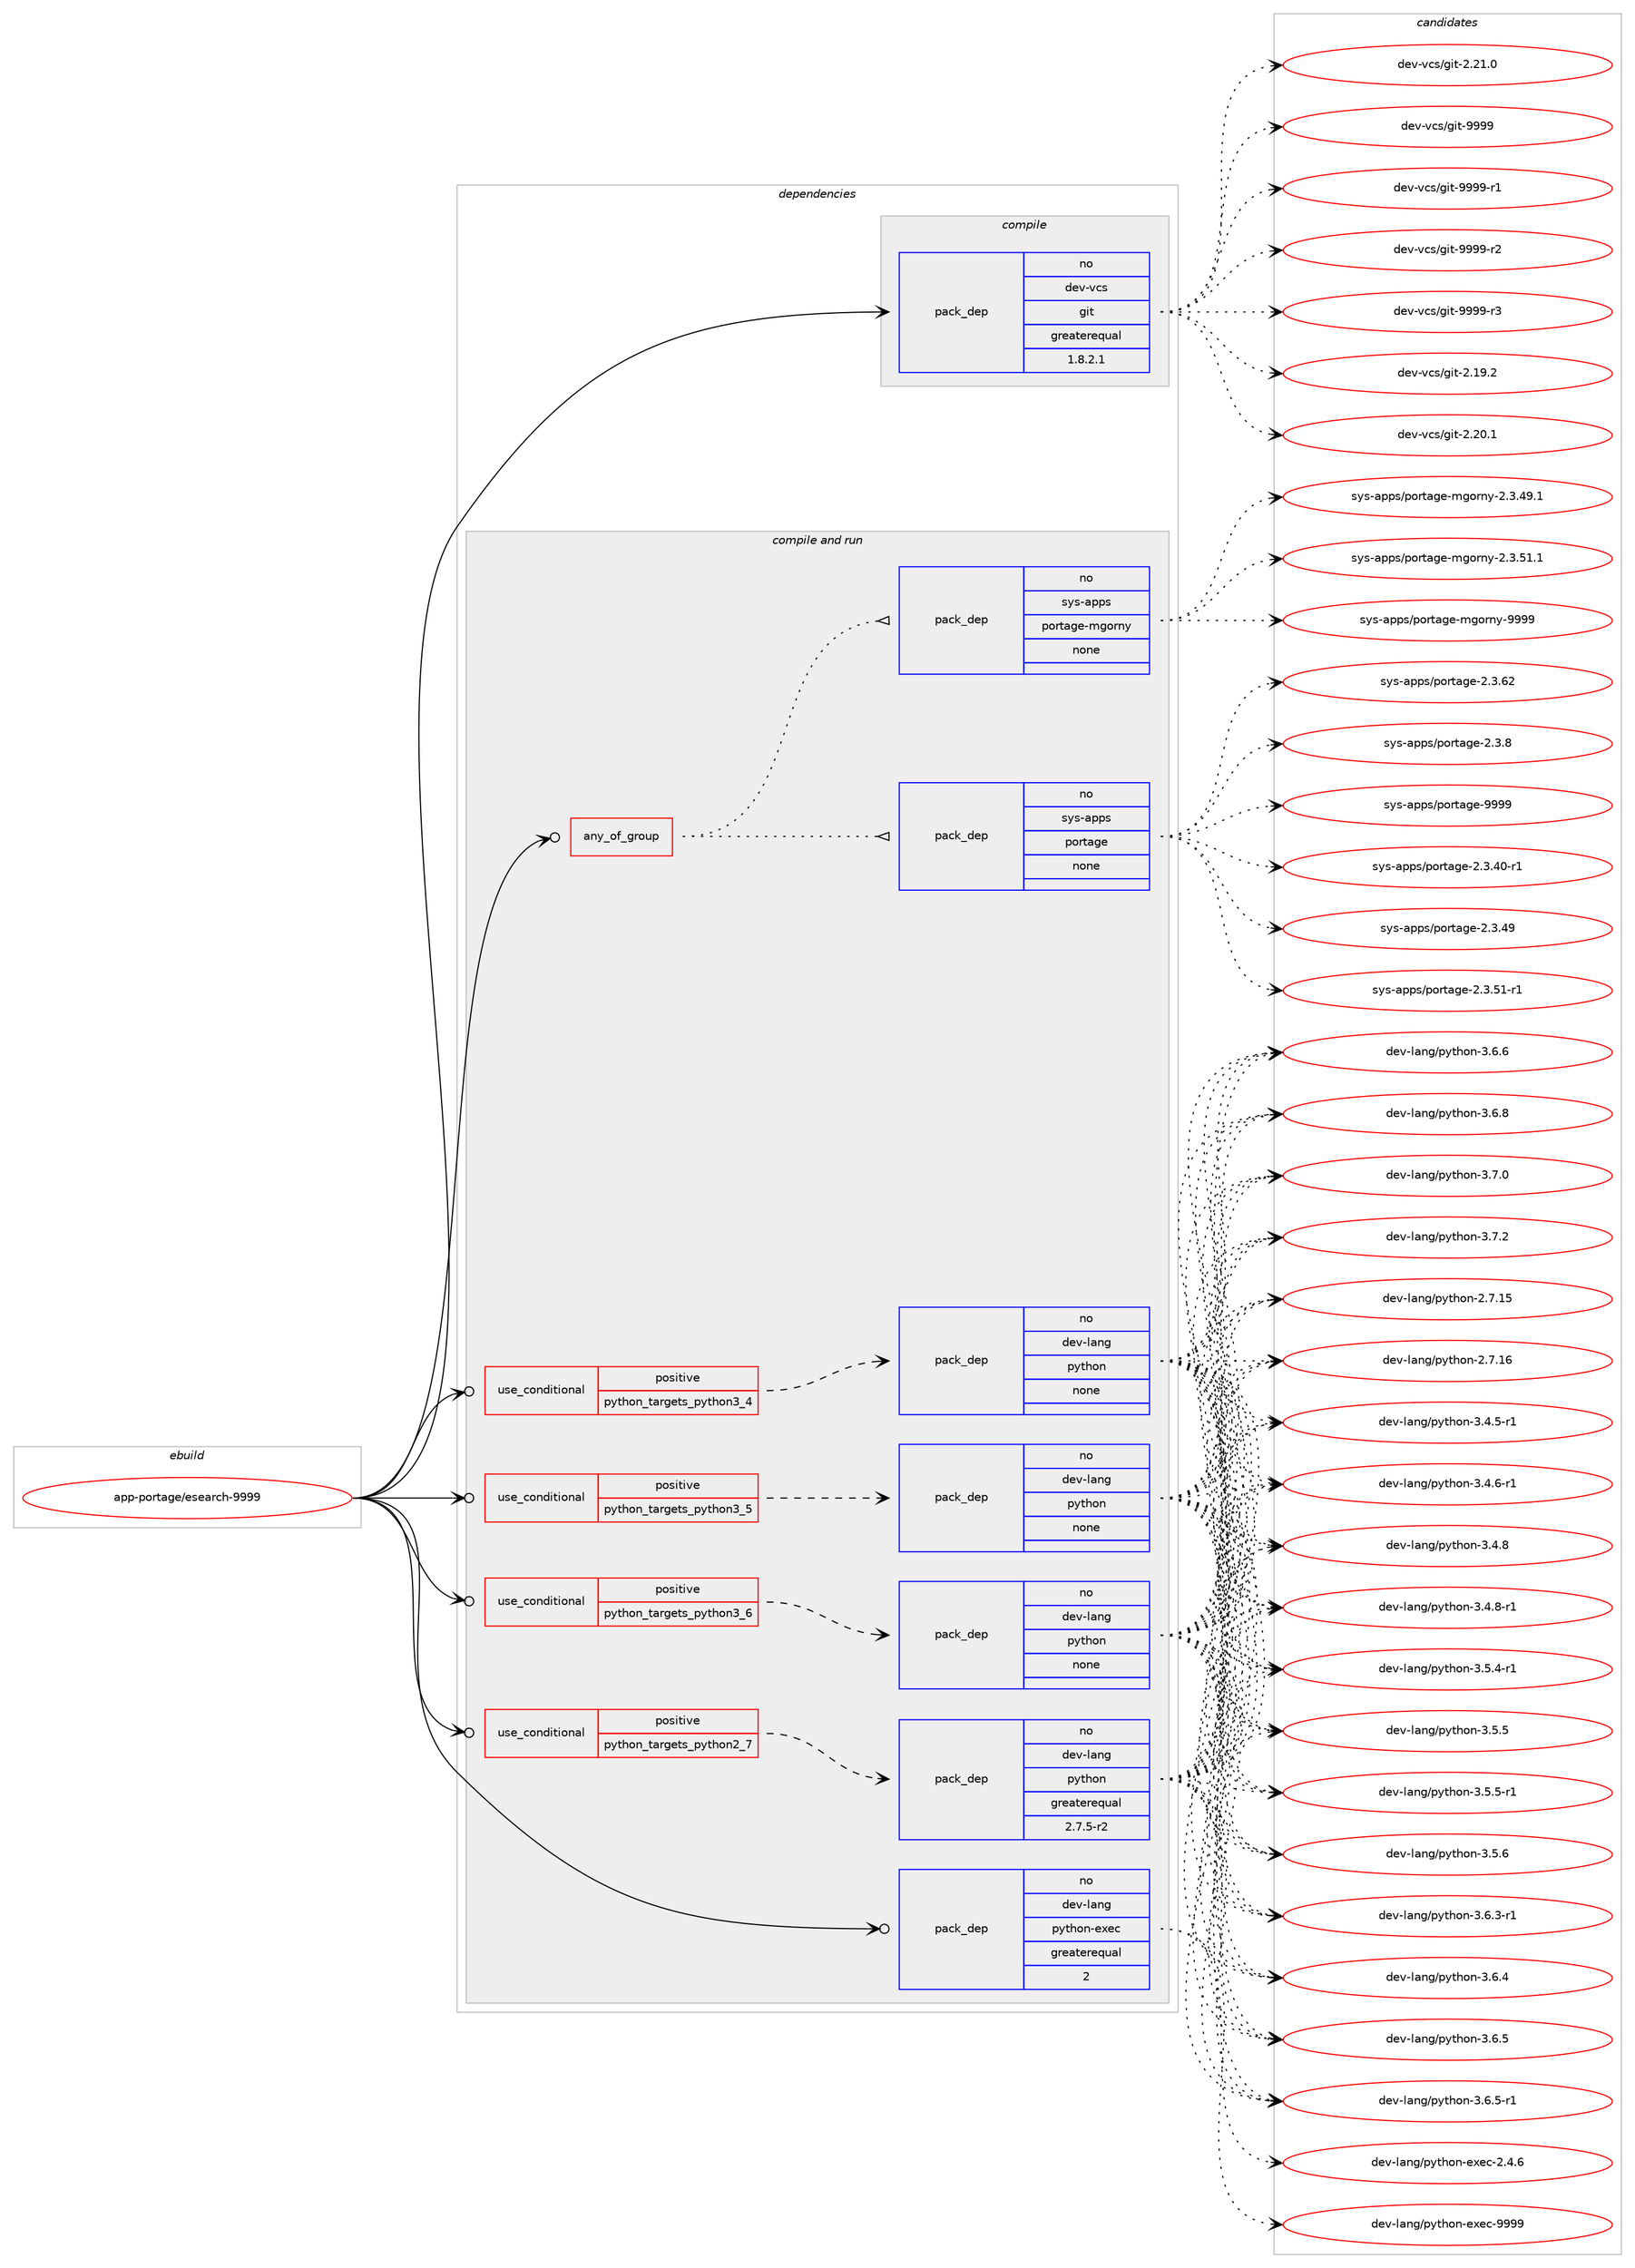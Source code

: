 digraph prolog {

# *************
# Graph options
# *************

newrank=true;
concentrate=true;
compound=true;
graph [rankdir=LR,fontname=Helvetica,fontsize=10,ranksep=1.5];#, ranksep=2.5, nodesep=0.2];
edge  [arrowhead=vee];
node  [fontname=Helvetica,fontsize=10];

# **********
# The ebuild
# **********

subgraph cluster_leftcol {
color=gray;
rank=same;
label=<<i>ebuild</i>>;
id [label="app-portage/esearch-9999", color=red, width=4, href="../app-portage/esearch-9999.svg"];
}

# ****************
# The dependencies
# ****************

subgraph cluster_midcol {
color=gray;
label=<<i>dependencies</i>>;
subgraph cluster_compile {
fillcolor="#eeeeee";
style=filled;
label=<<i>compile</i>>;
subgraph pack930349 {
dependency1305373 [label=<<TABLE BORDER="0" CELLBORDER="1" CELLSPACING="0" CELLPADDING="4" WIDTH="220"><TR><TD ROWSPAN="6" CELLPADDING="30">pack_dep</TD></TR><TR><TD WIDTH="110">no</TD></TR><TR><TD>dev-vcs</TD></TR><TR><TD>git</TD></TR><TR><TD>greaterequal</TD></TR><TR><TD>1.8.2.1</TD></TR></TABLE>>, shape=none, color=blue];
}
id:e -> dependency1305373:w [weight=20,style="solid",arrowhead="vee"];
}
subgraph cluster_compileandrun {
fillcolor="#eeeeee";
style=filled;
label=<<i>compile and run</i>>;
subgraph any19832 {
dependency1305374 [label=<<TABLE BORDER="0" CELLBORDER="1" CELLSPACING="0" CELLPADDING="4"><TR><TD CELLPADDING="10">any_of_group</TD></TR></TABLE>>, shape=none, color=red];subgraph pack930350 {
dependency1305375 [label=<<TABLE BORDER="0" CELLBORDER="1" CELLSPACING="0" CELLPADDING="4" WIDTH="220"><TR><TD ROWSPAN="6" CELLPADDING="30">pack_dep</TD></TR><TR><TD WIDTH="110">no</TD></TR><TR><TD>sys-apps</TD></TR><TR><TD>portage</TD></TR><TR><TD>none</TD></TR><TR><TD></TD></TR></TABLE>>, shape=none, color=blue];
}
dependency1305374:e -> dependency1305375:w [weight=20,style="dotted",arrowhead="oinv"];
subgraph pack930351 {
dependency1305376 [label=<<TABLE BORDER="0" CELLBORDER="1" CELLSPACING="0" CELLPADDING="4" WIDTH="220"><TR><TD ROWSPAN="6" CELLPADDING="30">pack_dep</TD></TR><TR><TD WIDTH="110">no</TD></TR><TR><TD>sys-apps</TD></TR><TR><TD>portage-mgorny</TD></TR><TR><TD>none</TD></TR><TR><TD></TD></TR></TABLE>>, shape=none, color=blue];
}
dependency1305374:e -> dependency1305376:w [weight=20,style="dotted",arrowhead="oinv"];
}
id:e -> dependency1305374:w [weight=20,style="solid",arrowhead="odotvee"];
subgraph cond354650 {
dependency1305377 [label=<<TABLE BORDER="0" CELLBORDER="1" CELLSPACING="0" CELLPADDING="4"><TR><TD ROWSPAN="3" CELLPADDING="10">use_conditional</TD></TR><TR><TD>positive</TD></TR><TR><TD>python_targets_python2_7</TD></TR></TABLE>>, shape=none, color=red];
subgraph pack930352 {
dependency1305378 [label=<<TABLE BORDER="0" CELLBORDER="1" CELLSPACING="0" CELLPADDING="4" WIDTH="220"><TR><TD ROWSPAN="6" CELLPADDING="30">pack_dep</TD></TR><TR><TD WIDTH="110">no</TD></TR><TR><TD>dev-lang</TD></TR><TR><TD>python</TD></TR><TR><TD>greaterequal</TD></TR><TR><TD>2.7.5-r2</TD></TR></TABLE>>, shape=none, color=blue];
}
dependency1305377:e -> dependency1305378:w [weight=20,style="dashed",arrowhead="vee"];
}
id:e -> dependency1305377:w [weight=20,style="solid",arrowhead="odotvee"];
subgraph cond354651 {
dependency1305379 [label=<<TABLE BORDER="0" CELLBORDER="1" CELLSPACING="0" CELLPADDING="4"><TR><TD ROWSPAN="3" CELLPADDING="10">use_conditional</TD></TR><TR><TD>positive</TD></TR><TR><TD>python_targets_python3_4</TD></TR></TABLE>>, shape=none, color=red];
subgraph pack930353 {
dependency1305380 [label=<<TABLE BORDER="0" CELLBORDER="1" CELLSPACING="0" CELLPADDING="4" WIDTH="220"><TR><TD ROWSPAN="6" CELLPADDING="30">pack_dep</TD></TR><TR><TD WIDTH="110">no</TD></TR><TR><TD>dev-lang</TD></TR><TR><TD>python</TD></TR><TR><TD>none</TD></TR><TR><TD></TD></TR></TABLE>>, shape=none, color=blue];
}
dependency1305379:e -> dependency1305380:w [weight=20,style="dashed",arrowhead="vee"];
}
id:e -> dependency1305379:w [weight=20,style="solid",arrowhead="odotvee"];
subgraph cond354652 {
dependency1305381 [label=<<TABLE BORDER="0" CELLBORDER="1" CELLSPACING="0" CELLPADDING="4"><TR><TD ROWSPAN="3" CELLPADDING="10">use_conditional</TD></TR><TR><TD>positive</TD></TR><TR><TD>python_targets_python3_5</TD></TR></TABLE>>, shape=none, color=red];
subgraph pack930354 {
dependency1305382 [label=<<TABLE BORDER="0" CELLBORDER="1" CELLSPACING="0" CELLPADDING="4" WIDTH="220"><TR><TD ROWSPAN="6" CELLPADDING="30">pack_dep</TD></TR><TR><TD WIDTH="110">no</TD></TR><TR><TD>dev-lang</TD></TR><TR><TD>python</TD></TR><TR><TD>none</TD></TR><TR><TD></TD></TR></TABLE>>, shape=none, color=blue];
}
dependency1305381:e -> dependency1305382:w [weight=20,style="dashed",arrowhead="vee"];
}
id:e -> dependency1305381:w [weight=20,style="solid",arrowhead="odotvee"];
subgraph cond354653 {
dependency1305383 [label=<<TABLE BORDER="0" CELLBORDER="1" CELLSPACING="0" CELLPADDING="4"><TR><TD ROWSPAN="3" CELLPADDING="10">use_conditional</TD></TR><TR><TD>positive</TD></TR><TR><TD>python_targets_python3_6</TD></TR></TABLE>>, shape=none, color=red];
subgraph pack930355 {
dependency1305384 [label=<<TABLE BORDER="0" CELLBORDER="1" CELLSPACING="0" CELLPADDING="4" WIDTH="220"><TR><TD ROWSPAN="6" CELLPADDING="30">pack_dep</TD></TR><TR><TD WIDTH="110">no</TD></TR><TR><TD>dev-lang</TD></TR><TR><TD>python</TD></TR><TR><TD>none</TD></TR><TR><TD></TD></TR></TABLE>>, shape=none, color=blue];
}
dependency1305383:e -> dependency1305384:w [weight=20,style="dashed",arrowhead="vee"];
}
id:e -> dependency1305383:w [weight=20,style="solid",arrowhead="odotvee"];
subgraph pack930356 {
dependency1305385 [label=<<TABLE BORDER="0" CELLBORDER="1" CELLSPACING="0" CELLPADDING="4" WIDTH="220"><TR><TD ROWSPAN="6" CELLPADDING="30">pack_dep</TD></TR><TR><TD WIDTH="110">no</TD></TR><TR><TD>dev-lang</TD></TR><TR><TD>python-exec</TD></TR><TR><TD>greaterequal</TD></TR><TR><TD>2</TD></TR></TABLE>>, shape=none, color=blue];
}
id:e -> dependency1305385:w [weight=20,style="solid",arrowhead="odotvee"];
}
subgraph cluster_run {
fillcolor="#eeeeee";
style=filled;
label=<<i>run</i>>;
}
}

# **************
# The candidates
# **************

subgraph cluster_choices {
rank=same;
color=gray;
label=<<i>candidates</i>>;

subgraph choice930349 {
color=black;
nodesep=1;
choice10010111845118991154710310511645504649574650 [label="dev-vcs/git-2.19.2", color=red, width=4,href="../dev-vcs/git-2.19.2.svg"];
choice10010111845118991154710310511645504650484649 [label="dev-vcs/git-2.20.1", color=red, width=4,href="../dev-vcs/git-2.20.1.svg"];
choice10010111845118991154710310511645504650494648 [label="dev-vcs/git-2.21.0", color=red, width=4,href="../dev-vcs/git-2.21.0.svg"];
choice1001011184511899115471031051164557575757 [label="dev-vcs/git-9999", color=red, width=4,href="../dev-vcs/git-9999.svg"];
choice10010111845118991154710310511645575757574511449 [label="dev-vcs/git-9999-r1", color=red, width=4,href="../dev-vcs/git-9999-r1.svg"];
choice10010111845118991154710310511645575757574511450 [label="dev-vcs/git-9999-r2", color=red, width=4,href="../dev-vcs/git-9999-r2.svg"];
choice10010111845118991154710310511645575757574511451 [label="dev-vcs/git-9999-r3", color=red, width=4,href="../dev-vcs/git-9999-r3.svg"];
dependency1305373:e -> choice10010111845118991154710310511645504649574650:w [style=dotted,weight="100"];
dependency1305373:e -> choice10010111845118991154710310511645504650484649:w [style=dotted,weight="100"];
dependency1305373:e -> choice10010111845118991154710310511645504650494648:w [style=dotted,weight="100"];
dependency1305373:e -> choice1001011184511899115471031051164557575757:w [style=dotted,weight="100"];
dependency1305373:e -> choice10010111845118991154710310511645575757574511449:w [style=dotted,weight="100"];
dependency1305373:e -> choice10010111845118991154710310511645575757574511450:w [style=dotted,weight="100"];
dependency1305373:e -> choice10010111845118991154710310511645575757574511451:w [style=dotted,weight="100"];
}
subgraph choice930350 {
color=black;
nodesep=1;
choice11512111545971121121154711211111411697103101455046514652484511449 [label="sys-apps/portage-2.3.40-r1", color=red, width=4,href="../sys-apps/portage-2.3.40-r1.svg"];
choice1151211154597112112115471121111141169710310145504651465257 [label="sys-apps/portage-2.3.49", color=red, width=4,href="../sys-apps/portage-2.3.49.svg"];
choice11512111545971121121154711211111411697103101455046514653494511449 [label="sys-apps/portage-2.3.51-r1", color=red, width=4,href="../sys-apps/portage-2.3.51-r1.svg"];
choice1151211154597112112115471121111141169710310145504651465450 [label="sys-apps/portage-2.3.62", color=red, width=4,href="../sys-apps/portage-2.3.62.svg"];
choice11512111545971121121154711211111411697103101455046514656 [label="sys-apps/portage-2.3.8", color=red, width=4,href="../sys-apps/portage-2.3.8.svg"];
choice115121115459711211211547112111114116971031014557575757 [label="sys-apps/portage-9999", color=red, width=4,href="../sys-apps/portage-9999.svg"];
dependency1305375:e -> choice11512111545971121121154711211111411697103101455046514652484511449:w [style=dotted,weight="100"];
dependency1305375:e -> choice1151211154597112112115471121111141169710310145504651465257:w [style=dotted,weight="100"];
dependency1305375:e -> choice11512111545971121121154711211111411697103101455046514653494511449:w [style=dotted,weight="100"];
dependency1305375:e -> choice1151211154597112112115471121111141169710310145504651465450:w [style=dotted,weight="100"];
dependency1305375:e -> choice11512111545971121121154711211111411697103101455046514656:w [style=dotted,weight="100"];
dependency1305375:e -> choice115121115459711211211547112111114116971031014557575757:w [style=dotted,weight="100"];
}
subgraph choice930351 {
color=black;
nodesep=1;
choice1151211154597112112115471121111141169710310145109103111114110121455046514652574649 [label="sys-apps/portage-mgorny-2.3.49.1", color=red, width=4,href="../sys-apps/portage-mgorny-2.3.49.1.svg"];
choice1151211154597112112115471121111141169710310145109103111114110121455046514653494649 [label="sys-apps/portage-mgorny-2.3.51.1", color=red, width=4,href="../sys-apps/portage-mgorny-2.3.51.1.svg"];
choice11512111545971121121154711211111411697103101451091031111141101214557575757 [label="sys-apps/portage-mgorny-9999", color=red, width=4,href="../sys-apps/portage-mgorny-9999.svg"];
dependency1305376:e -> choice1151211154597112112115471121111141169710310145109103111114110121455046514652574649:w [style=dotted,weight="100"];
dependency1305376:e -> choice1151211154597112112115471121111141169710310145109103111114110121455046514653494649:w [style=dotted,weight="100"];
dependency1305376:e -> choice11512111545971121121154711211111411697103101451091031111141101214557575757:w [style=dotted,weight="100"];
}
subgraph choice930352 {
color=black;
nodesep=1;
choice10010111845108971101034711212111610411111045504655464953 [label="dev-lang/python-2.7.15", color=red, width=4,href="../dev-lang/python-2.7.15.svg"];
choice10010111845108971101034711212111610411111045504655464954 [label="dev-lang/python-2.7.16", color=red, width=4,href="../dev-lang/python-2.7.16.svg"];
choice1001011184510897110103471121211161041111104551465246534511449 [label="dev-lang/python-3.4.5-r1", color=red, width=4,href="../dev-lang/python-3.4.5-r1.svg"];
choice1001011184510897110103471121211161041111104551465246544511449 [label="dev-lang/python-3.4.6-r1", color=red, width=4,href="../dev-lang/python-3.4.6-r1.svg"];
choice100101118451089711010347112121116104111110455146524656 [label="dev-lang/python-3.4.8", color=red, width=4,href="../dev-lang/python-3.4.8.svg"];
choice1001011184510897110103471121211161041111104551465246564511449 [label="dev-lang/python-3.4.8-r1", color=red, width=4,href="../dev-lang/python-3.4.8-r1.svg"];
choice1001011184510897110103471121211161041111104551465346524511449 [label="dev-lang/python-3.5.4-r1", color=red, width=4,href="../dev-lang/python-3.5.4-r1.svg"];
choice100101118451089711010347112121116104111110455146534653 [label="dev-lang/python-3.5.5", color=red, width=4,href="../dev-lang/python-3.5.5.svg"];
choice1001011184510897110103471121211161041111104551465346534511449 [label="dev-lang/python-3.5.5-r1", color=red, width=4,href="../dev-lang/python-3.5.5-r1.svg"];
choice100101118451089711010347112121116104111110455146534654 [label="dev-lang/python-3.5.6", color=red, width=4,href="../dev-lang/python-3.5.6.svg"];
choice1001011184510897110103471121211161041111104551465446514511449 [label="dev-lang/python-3.6.3-r1", color=red, width=4,href="../dev-lang/python-3.6.3-r1.svg"];
choice100101118451089711010347112121116104111110455146544652 [label="dev-lang/python-3.6.4", color=red, width=4,href="../dev-lang/python-3.6.4.svg"];
choice100101118451089711010347112121116104111110455146544653 [label="dev-lang/python-3.6.5", color=red, width=4,href="../dev-lang/python-3.6.5.svg"];
choice1001011184510897110103471121211161041111104551465446534511449 [label="dev-lang/python-3.6.5-r1", color=red, width=4,href="../dev-lang/python-3.6.5-r1.svg"];
choice100101118451089711010347112121116104111110455146544654 [label="dev-lang/python-3.6.6", color=red, width=4,href="../dev-lang/python-3.6.6.svg"];
choice100101118451089711010347112121116104111110455146544656 [label="dev-lang/python-3.6.8", color=red, width=4,href="../dev-lang/python-3.6.8.svg"];
choice100101118451089711010347112121116104111110455146554648 [label="dev-lang/python-3.7.0", color=red, width=4,href="../dev-lang/python-3.7.0.svg"];
choice100101118451089711010347112121116104111110455146554650 [label="dev-lang/python-3.7.2", color=red, width=4,href="../dev-lang/python-3.7.2.svg"];
dependency1305378:e -> choice10010111845108971101034711212111610411111045504655464953:w [style=dotted,weight="100"];
dependency1305378:e -> choice10010111845108971101034711212111610411111045504655464954:w [style=dotted,weight="100"];
dependency1305378:e -> choice1001011184510897110103471121211161041111104551465246534511449:w [style=dotted,weight="100"];
dependency1305378:e -> choice1001011184510897110103471121211161041111104551465246544511449:w [style=dotted,weight="100"];
dependency1305378:e -> choice100101118451089711010347112121116104111110455146524656:w [style=dotted,weight="100"];
dependency1305378:e -> choice1001011184510897110103471121211161041111104551465246564511449:w [style=dotted,weight="100"];
dependency1305378:e -> choice1001011184510897110103471121211161041111104551465346524511449:w [style=dotted,weight="100"];
dependency1305378:e -> choice100101118451089711010347112121116104111110455146534653:w [style=dotted,weight="100"];
dependency1305378:e -> choice1001011184510897110103471121211161041111104551465346534511449:w [style=dotted,weight="100"];
dependency1305378:e -> choice100101118451089711010347112121116104111110455146534654:w [style=dotted,weight="100"];
dependency1305378:e -> choice1001011184510897110103471121211161041111104551465446514511449:w [style=dotted,weight="100"];
dependency1305378:e -> choice100101118451089711010347112121116104111110455146544652:w [style=dotted,weight="100"];
dependency1305378:e -> choice100101118451089711010347112121116104111110455146544653:w [style=dotted,weight="100"];
dependency1305378:e -> choice1001011184510897110103471121211161041111104551465446534511449:w [style=dotted,weight="100"];
dependency1305378:e -> choice100101118451089711010347112121116104111110455146544654:w [style=dotted,weight="100"];
dependency1305378:e -> choice100101118451089711010347112121116104111110455146544656:w [style=dotted,weight="100"];
dependency1305378:e -> choice100101118451089711010347112121116104111110455146554648:w [style=dotted,weight="100"];
dependency1305378:e -> choice100101118451089711010347112121116104111110455146554650:w [style=dotted,weight="100"];
}
subgraph choice930353 {
color=black;
nodesep=1;
choice10010111845108971101034711212111610411111045504655464953 [label="dev-lang/python-2.7.15", color=red, width=4,href="../dev-lang/python-2.7.15.svg"];
choice10010111845108971101034711212111610411111045504655464954 [label="dev-lang/python-2.7.16", color=red, width=4,href="../dev-lang/python-2.7.16.svg"];
choice1001011184510897110103471121211161041111104551465246534511449 [label="dev-lang/python-3.4.5-r1", color=red, width=4,href="../dev-lang/python-3.4.5-r1.svg"];
choice1001011184510897110103471121211161041111104551465246544511449 [label="dev-lang/python-3.4.6-r1", color=red, width=4,href="../dev-lang/python-3.4.6-r1.svg"];
choice100101118451089711010347112121116104111110455146524656 [label="dev-lang/python-3.4.8", color=red, width=4,href="../dev-lang/python-3.4.8.svg"];
choice1001011184510897110103471121211161041111104551465246564511449 [label="dev-lang/python-3.4.8-r1", color=red, width=4,href="../dev-lang/python-3.4.8-r1.svg"];
choice1001011184510897110103471121211161041111104551465346524511449 [label="dev-lang/python-3.5.4-r1", color=red, width=4,href="../dev-lang/python-3.5.4-r1.svg"];
choice100101118451089711010347112121116104111110455146534653 [label="dev-lang/python-3.5.5", color=red, width=4,href="../dev-lang/python-3.5.5.svg"];
choice1001011184510897110103471121211161041111104551465346534511449 [label="dev-lang/python-3.5.5-r1", color=red, width=4,href="../dev-lang/python-3.5.5-r1.svg"];
choice100101118451089711010347112121116104111110455146534654 [label="dev-lang/python-3.5.6", color=red, width=4,href="../dev-lang/python-3.5.6.svg"];
choice1001011184510897110103471121211161041111104551465446514511449 [label="dev-lang/python-3.6.3-r1", color=red, width=4,href="../dev-lang/python-3.6.3-r1.svg"];
choice100101118451089711010347112121116104111110455146544652 [label="dev-lang/python-3.6.4", color=red, width=4,href="../dev-lang/python-3.6.4.svg"];
choice100101118451089711010347112121116104111110455146544653 [label="dev-lang/python-3.6.5", color=red, width=4,href="../dev-lang/python-3.6.5.svg"];
choice1001011184510897110103471121211161041111104551465446534511449 [label="dev-lang/python-3.6.5-r1", color=red, width=4,href="../dev-lang/python-3.6.5-r1.svg"];
choice100101118451089711010347112121116104111110455146544654 [label="dev-lang/python-3.6.6", color=red, width=4,href="../dev-lang/python-3.6.6.svg"];
choice100101118451089711010347112121116104111110455146544656 [label="dev-lang/python-3.6.8", color=red, width=4,href="../dev-lang/python-3.6.8.svg"];
choice100101118451089711010347112121116104111110455146554648 [label="dev-lang/python-3.7.0", color=red, width=4,href="../dev-lang/python-3.7.0.svg"];
choice100101118451089711010347112121116104111110455146554650 [label="dev-lang/python-3.7.2", color=red, width=4,href="../dev-lang/python-3.7.2.svg"];
dependency1305380:e -> choice10010111845108971101034711212111610411111045504655464953:w [style=dotted,weight="100"];
dependency1305380:e -> choice10010111845108971101034711212111610411111045504655464954:w [style=dotted,weight="100"];
dependency1305380:e -> choice1001011184510897110103471121211161041111104551465246534511449:w [style=dotted,weight="100"];
dependency1305380:e -> choice1001011184510897110103471121211161041111104551465246544511449:w [style=dotted,weight="100"];
dependency1305380:e -> choice100101118451089711010347112121116104111110455146524656:w [style=dotted,weight="100"];
dependency1305380:e -> choice1001011184510897110103471121211161041111104551465246564511449:w [style=dotted,weight="100"];
dependency1305380:e -> choice1001011184510897110103471121211161041111104551465346524511449:w [style=dotted,weight="100"];
dependency1305380:e -> choice100101118451089711010347112121116104111110455146534653:w [style=dotted,weight="100"];
dependency1305380:e -> choice1001011184510897110103471121211161041111104551465346534511449:w [style=dotted,weight="100"];
dependency1305380:e -> choice100101118451089711010347112121116104111110455146534654:w [style=dotted,weight="100"];
dependency1305380:e -> choice1001011184510897110103471121211161041111104551465446514511449:w [style=dotted,weight="100"];
dependency1305380:e -> choice100101118451089711010347112121116104111110455146544652:w [style=dotted,weight="100"];
dependency1305380:e -> choice100101118451089711010347112121116104111110455146544653:w [style=dotted,weight="100"];
dependency1305380:e -> choice1001011184510897110103471121211161041111104551465446534511449:w [style=dotted,weight="100"];
dependency1305380:e -> choice100101118451089711010347112121116104111110455146544654:w [style=dotted,weight="100"];
dependency1305380:e -> choice100101118451089711010347112121116104111110455146544656:w [style=dotted,weight="100"];
dependency1305380:e -> choice100101118451089711010347112121116104111110455146554648:w [style=dotted,weight="100"];
dependency1305380:e -> choice100101118451089711010347112121116104111110455146554650:w [style=dotted,weight="100"];
}
subgraph choice930354 {
color=black;
nodesep=1;
choice10010111845108971101034711212111610411111045504655464953 [label="dev-lang/python-2.7.15", color=red, width=4,href="../dev-lang/python-2.7.15.svg"];
choice10010111845108971101034711212111610411111045504655464954 [label="dev-lang/python-2.7.16", color=red, width=4,href="../dev-lang/python-2.7.16.svg"];
choice1001011184510897110103471121211161041111104551465246534511449 [label="dev-lang/python-3.4.5-r1", color=red, width=4,href="../dev-lang/python-3.4.5-r1.svg"];
choice1001011184510897110103471121211161041111104551465246544511449 [label="dev-lang/python-3.4.6-r1", color=red, width=4,href="../dev-lang/python-3.4.6-r1.svg"];
choice100101118451089711010347112121116104111110455146524656 [label="dev-lang/python-3.4.8", color=red, width=4,href="../dev-lang/python-3.4.8.svg"];
choice1001011184510897110103471121211161041111104551465246564511449 [label="dev-lang/python-3.4.8-r1", color=red, width=4,href="../dev-lang/python-3.4.8-r1.svg"];
choice1001011184510897110103471121211161041111104551465346524511449 [label="dev-lang/python-3.5.4-r1", color=red, width=4,href="../dev-lang/python-3.5.4-r1.svg"];
choice100101118451089711010347112121116104111110455146534653 [label="dev-lang/python-3.5.5", color=red, width=4,href="../dev-lang/python-3.5.5.svg"];
choice1001011184510897110103471121211161041111104551465346534511449 [label="dev-lang/python-3.5.5-r1", color=red, width=4,href="../dev-lang/python-3.5.5-r1.svg"];
choice100101118451089711010347112121116104111110455146534654 [label="dev-lang/python-3.5.6", color=red, width=4,href="../dev-lang/python-3.5.6.svg"];
choice1001011184510897110103471121211161041111104551465446514511449 [label="dev-lang/python-3.6.3-r1", color=red, width=4,href="../dev-lang/python-3.6.3-r1.svg"];
choice100101118451089711010347112121116104111110455146544652 [label="dev-lang/python-3.6.4", color=red, width=4,href="../dev-lang/python-3.6.4.svg"];
choice100101118451089711010347112121116104111110455146544653 [label="dev-lang/python-3.6.5", color=red, width=4,href="../dev-lang/python-3.6.5.svg"];
choice1001011184510897110103471121211161041111104551465446534511449 [label="dev-lang/python-3.6.5-r1", color=red, width=4,href="../dev-lang/python-3.6.5-r1.svg"];
choice100101118451089711010347112121116104111110455146544654 [label="dev-lang/python-3.6.6", color=red, width=4,href="../dev-lang/python-3.6.6.svg"];
choice100101118451089711010347112121116104111110455146544656 [label="dev-lang/python-3.6.8", color=red, width=4,href="../dev-lang/python-3.6.8.svg"];
choice100101118451089711010347112121116104111110455146554648 [label="dev-lang/python-3.7.0", color=red, width=4,href="../dev-lang/python-3.7.0.svg"];
choice100101118451089711010347112121116104111110455146554650 [label="dev-lang/python-3.7.2", color=red, width=4,href="../dev-lang/python-3.7.2.svg"];
dependency1305382:e -> choice10010111845108971101034711212111610411111045504655464953:w [style=dotted,weight="100"];
dependency1305382:e -> choice10010111845108971101034711212111610411111045504655464954:w [style=dotted,weight="100"];
dependency1305382:e -> choice1001011184510897110103471121211161041111104551465246534511449:w [style=dotted,weight="100"];
dependency1305382:e -> choice1001011184510897110103471121211161041111104551465246544511449:w [style=dotted,weight="100"];
dependency1305382:e -> choice100101118451089711010347112121116104111110455146524656:w [style=dotted,weight="100"];
dependency1305382:e -> choice1001011184510897110103471121211161041111104551465246564511449:w [style=dotted,weight="100"];
dependency1305382:e -> choice1001011184510897110103471121211161041111104551465346524511449:w [style=dotted,weight="100"];
dependency1305382:e -> choice100101118451089711010347112121116104111110455146534653:w [style=dotted,weight="100"];
dependency1305382:e -> choice1001011184510897110103471121211161041111104551465346534511449:w [style=dotted,weight="100"];
dependency1305382:e -> choice100101118451089711010347112121116104111110455146534654:w [style=dotted,weight="100"];
dependency1305382:e -> choice1001011184510897110103471121211161041111104551465446514511449:w [style=dotted,weight="100"];
dependency1305382:e -> choice100101118451089711010347112121116104111110455146544652:w [style=dotted,weight="100"];
dependency1305382:e -> choice100101118451089711010347112121116104111110455146544653:w [style=dotted,weight="100"];
dependency1305382:e -> choice1001011184510897110103471121211161041111104551465446534511449:w [style=dotted,weight="100"];
dependency1305382:e -> choice100101118451089711010347112121116104111110455146544654:w [style=dotted,weight="100"];
dependency1305382:e -> choice100101118451089711010347112121116104111110455146544656:w [style=dotted,weight="100"];
dependency1305382:e -> choice100101118451089711010347112121116104111110455146554648:w [style=dotted,weight="100"];
dependency1305382:e -> choice100101118451089711010347112121116104111110455146554650:w [style=dotted,weight="100"];
}
subgraph choice930355 {
color=black;
nodesep=1;
choice10010111845108971101034711212111610411111045504655464953 [label="dev-lang/python-2.7.15", color=red, width=4,href="../dev-lang/python-2.7.15.svg"];
choice10010111845108971101034711212111610411111045504655464954 [label="dev-lang/python-2.7.16", color=red, width=4,href="../dev-lang/python-2.7.16.svg"];
choice1001011184510897110103471121211161041111104551465246534511449 [label="dev-lang/python-3.4.5-r1", color=red, width=4,href="../dev-lang/python-3.4.5-r1.svg"];
choice1001011184510897110103471121211161041111104551465246544511449 [label="dev-lang/python-3.4.6-r1", color=red, width=4,href="../dev-lang/python-3.4.6-r1.svg"];
choice100101118451089711010347112121116104111110455146524656 [label="dev-lang/python-3.4.8", color=red, width=4,href="../dev-lang/python-3.4.8.svg"];
choice1001011184510897110103471121211161041111104551465246564511449 [label="dev-lang/python-3.4.8-r1", color=red, width=4,href="../dev-lang/python-3.4.8-r1.svg"];
choice1001011184510897110103471121211161041111104551465346524511449 [label="dev-lang/python-3.5.4-r1", color=red, width=4,href="../dev-lang/python-3.5.4-r1.svg"];
choice100101118451089711010347112121116104111110455146534653 [label="dev-lang/python-3.5.5", color=red, width=4,href="../dev-lang/python-3.5.5.svg"];
choice1001011184510897110103471121211161041111104551465346534511449 [label="dev-lang/python-3.5.5-r1", color=red, width=4,href="../dev-lang/python-3.5.5-r1.svg"];
choice100101118451089711010347112121116104111110455146534654 [label="dev-lang/python-3.5.6", color=red, width=4,href="../dev-lang/python-3.5.6.svg"];
choice1001011184510897110103471121211161041111104551465446514511449 [label="dev-lang/python-3.6.3-r1", color=red, width=4,href="../dev-lang/python-3.6.3-r1.svg"];
choice100101118451089711010347112121116104111110455146544652 [label="dev-lang/python-3.6.4", color=red, width=4,href="../dev-lang/python-3.6.4.svg"];
choice100101118451089711010347112121116104111110455146544653 [label="dev-lang/python-3.6.5", color=red, width=4,href="../dev-lang/python-3.6.5.svg"];
choice1001011184510897110103471121211161041111104551465446534511449 [label="dev-lang/python-3.6.5-r1", color=red, width=4,href="../dev-lang/python-3.6.5-r1.svg"];
choice100101118451089711010347112121116104111110455146544654 [label="dev-lang/python-3.6.6", color=red, width=4,href="../dev-lang/python-3.6.6.svg"];
choice100101118451089711010347112121116104111110455146544656 [label="dev-lang/python-3.6.8", color=red, width=4,href="../dev-lang/python-3.6.8.svg"];
choice100101118451089711010347112121116104111110455146554648 [label="dev-lang/python-3.7.0", color=red, width=4,href="../dev-lang/python-3.7.0.svg"];
choice100101118451089711010347112121116104111110455146554650 [label="dev-lang/python-3.7.2", color=red, width=4,href="../dev-lang/python-3.7.2.svg"];
dependency1305384:e -> choice10010111845108971101034711212111610411111045504655464953:w [style=dotted,weight="100"];
dependency1305384:e -> choice10010111845108971101034711212111610411111045504655464954:w [style=dotted,weight="100"];
dependency1305384:e -> choice1001011184510897110103471121211161041111104551465246534511449:w [style=dotted,weight="100"];
dependency1305384:e -> choice1001011184510897110103471121211161041111104551465246544511449:w [style=dotted,weight="100"];
dependency1305384:e -> choice100101118451089711010347112121116104111110455146524656:w [style=dotted,weight="100"];
dependency1305384:e -> choice1001011184510897110103471121211161041111104551465246564511449:w [style=dotted,weight="100"];
dependency1305384:e -> choice1001011184510897110103471121211161041111104551465346524511449:w [style=dotted,weight="100"];
dependency1305384:e -> choice100101118451089711010347112121116104111110455146534653:w [style=dotted,weight="100"];
dependency1305384:e -> choice1001011184510897110103471121211161041111104551465346534511449:w [style=dotted,weight="100"];
dependency1305384:e -> choice100101118451089711010347112121116104111110455146534654:w [style=dotted,weight="100"];
dependency1305384:e -> choice1001011184510897110103471121211161041111104551465446514511449:w [style=dotted,weight="100"];
dependency1305384:e -> choice100101118451089711010347112121116104111110455146544652:w [style=dotted,weight="100"];
dependency1305384:e -> choice100101118451089711010347112121116104111110455146544653:w [style=dotted,weight="100"];
dependency1305384:e -> choice1001011184510897110103471121211161041111104551465446534511449:w [style=dotted,weight="100"];
dependency1305384:e -> choice100101118451089711010347112121116104111110455146544654:w [style=dotted,weight="100"];
dependency1305384:e -> choice100101118451089711010347112121116104111110455146544656:w [style=dotted,weight="100"];
dependency1305384:e -> choice100101118451089711010347112121116104111110455146554648:w [style=dotted,weight="100"];
dependency1305384:e -> choice100101118451089711010347112121116104111110455146554650:w [style=dotted,weight="100"];
}
subgraph choice930356 {
color=black;
nodesep=1;
choice1001011184510897110103471121211161041111104510112010199455046524654 [label="dev-lang/python-exec-2.4.6", color=red, width=4,href="../dev-lang/python-exec-2.4.6.svg"];
choice10010111845108971101034711212111610411111045101120101994557575757 [label="dev-lang/python-exec-9999", color=red, width=4,href="../dev-lang/python-exec-9999.svg"];
dependency1305385:e -> choice1001011184510897110103471121211161041111104510112010199455046524654:w [style=dotted,weight="100"];
dependency1305385:e -> choice10010111845108971101034711212111610411111045101120101994557575757:w [style=dotted,weight="100"];
}
}

}
